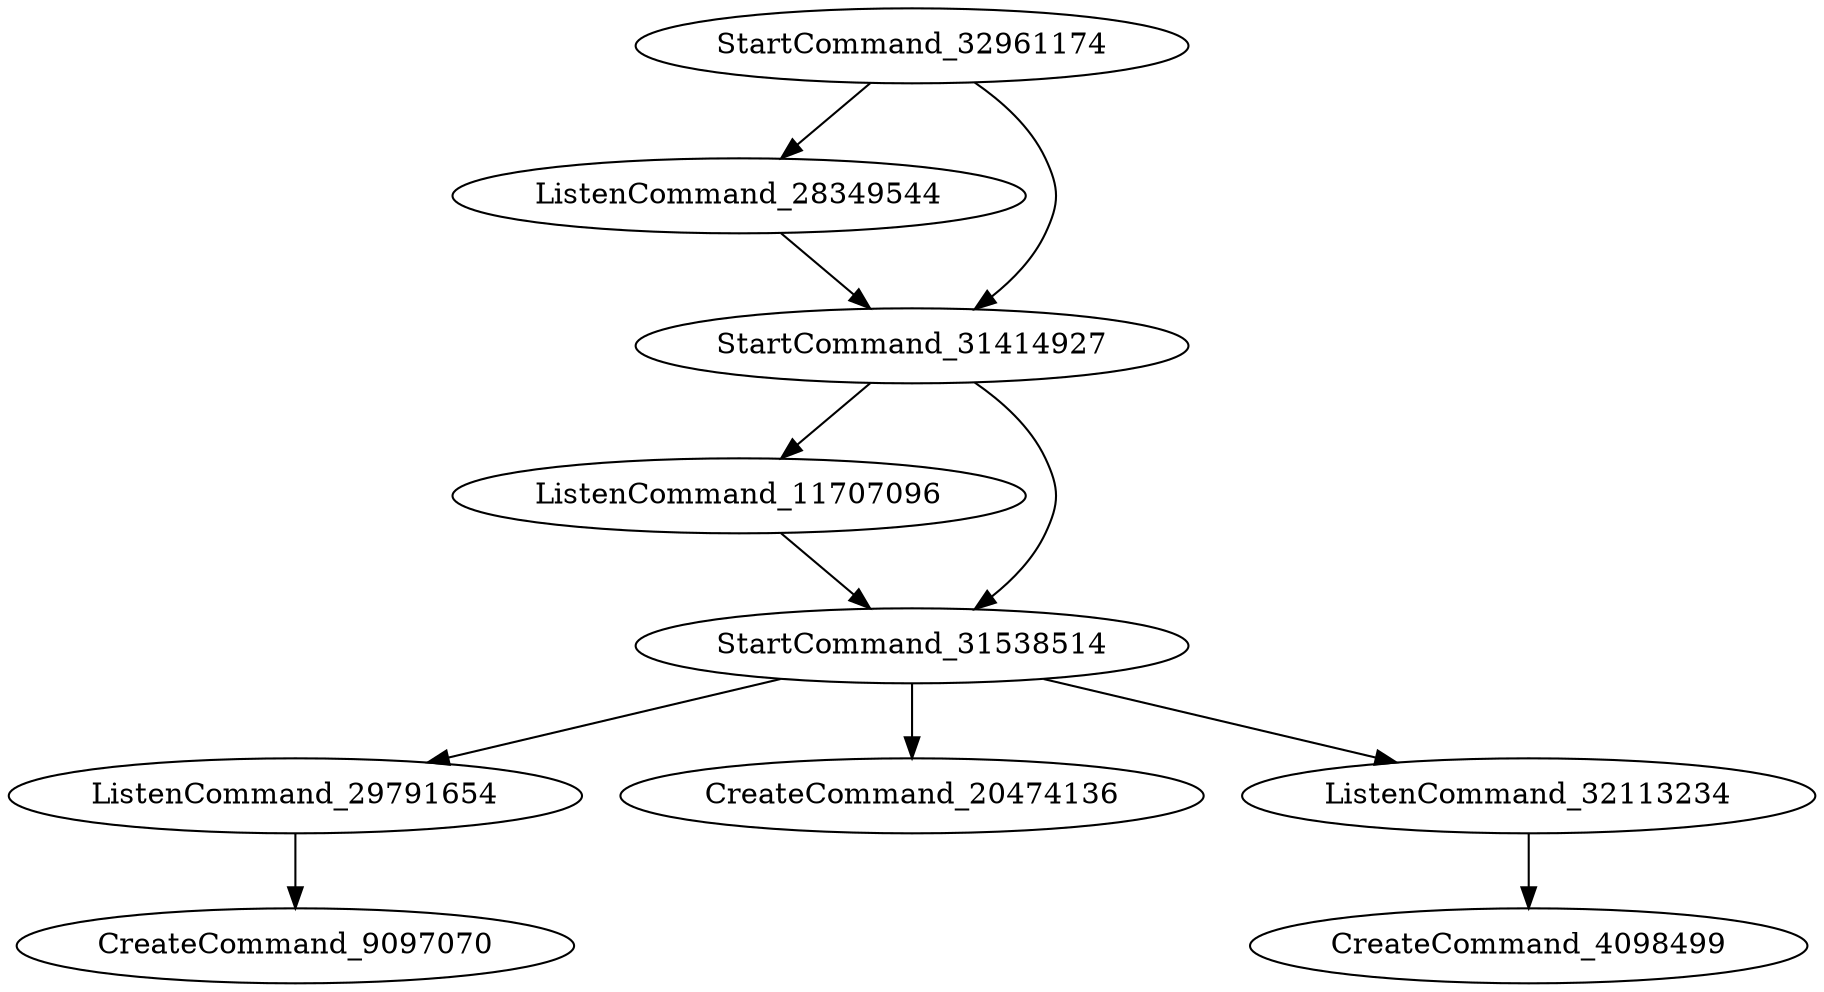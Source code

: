 digraph commands {
  ListenCommand_28349544;
  CreateCommand_9097070;
  CreateCommand_4098499;
  ListenCommand_11707096;
  ListenCommand_29791654;
  CreateCommand_20474136;
  ListenCommand_32113234;
  StartCommand_31538514;
  StartCommand_31414927;
  StartCommand_32961174;
  StartCommand_31538514 -> ListenCommand_32113234;
  ListenCommand_11707096 -> StartCommand_31538514;
  StartCommand_31414927 -> ListenCommand_11707096;
  StartCommand_32961174 -> StartCommand_31414927;
  StartCommand_31538514 -> CreateCommand_20474136;
  ListenCommand_28349544 -> StartCommand_31414927;
  StartCommand_32961174 -> ListenCommand_28349544;
  ListenCommand_32113234 -> CreateCommand_4098499;
  ListenCommand_29791654 -> CreateCommand_9097070;
  StartCommand_31414927 -> StartCommand_31538514;
  StartCommand_31538514 -> ListenCommand_29791654;
}